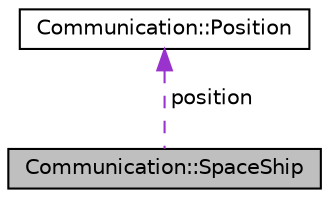 digraph "Communication::SpaceShip"
{
 // LATEX_PDF_SIZE
  edge [fontname="Helvetica",fontsize="10",labelfontname="Helvetica",labelfontsize="10"];
  node [fontname="Helvetica",fontsize="10",shape=record];
  Node1 [label="Communication::SpaceShip",height=0.2,width=0.4,color="black", fillcolor="grey75", style="filled", fontcolor="black",tooltip="Structure to stock one spaceship."];
  Node2 -> Node1 [dir="back",color="darkorchid3",fontsize="10",style="dashed",label=" position" ,fontname="Helvetica"];
  Node2 [label="Communication::Position",height=0.2,width=0.4,color="black", fillcolor="white", style="filled",URL="$structCommunication_1_1Position.html",tooltip="Structure to stock position."];
}
